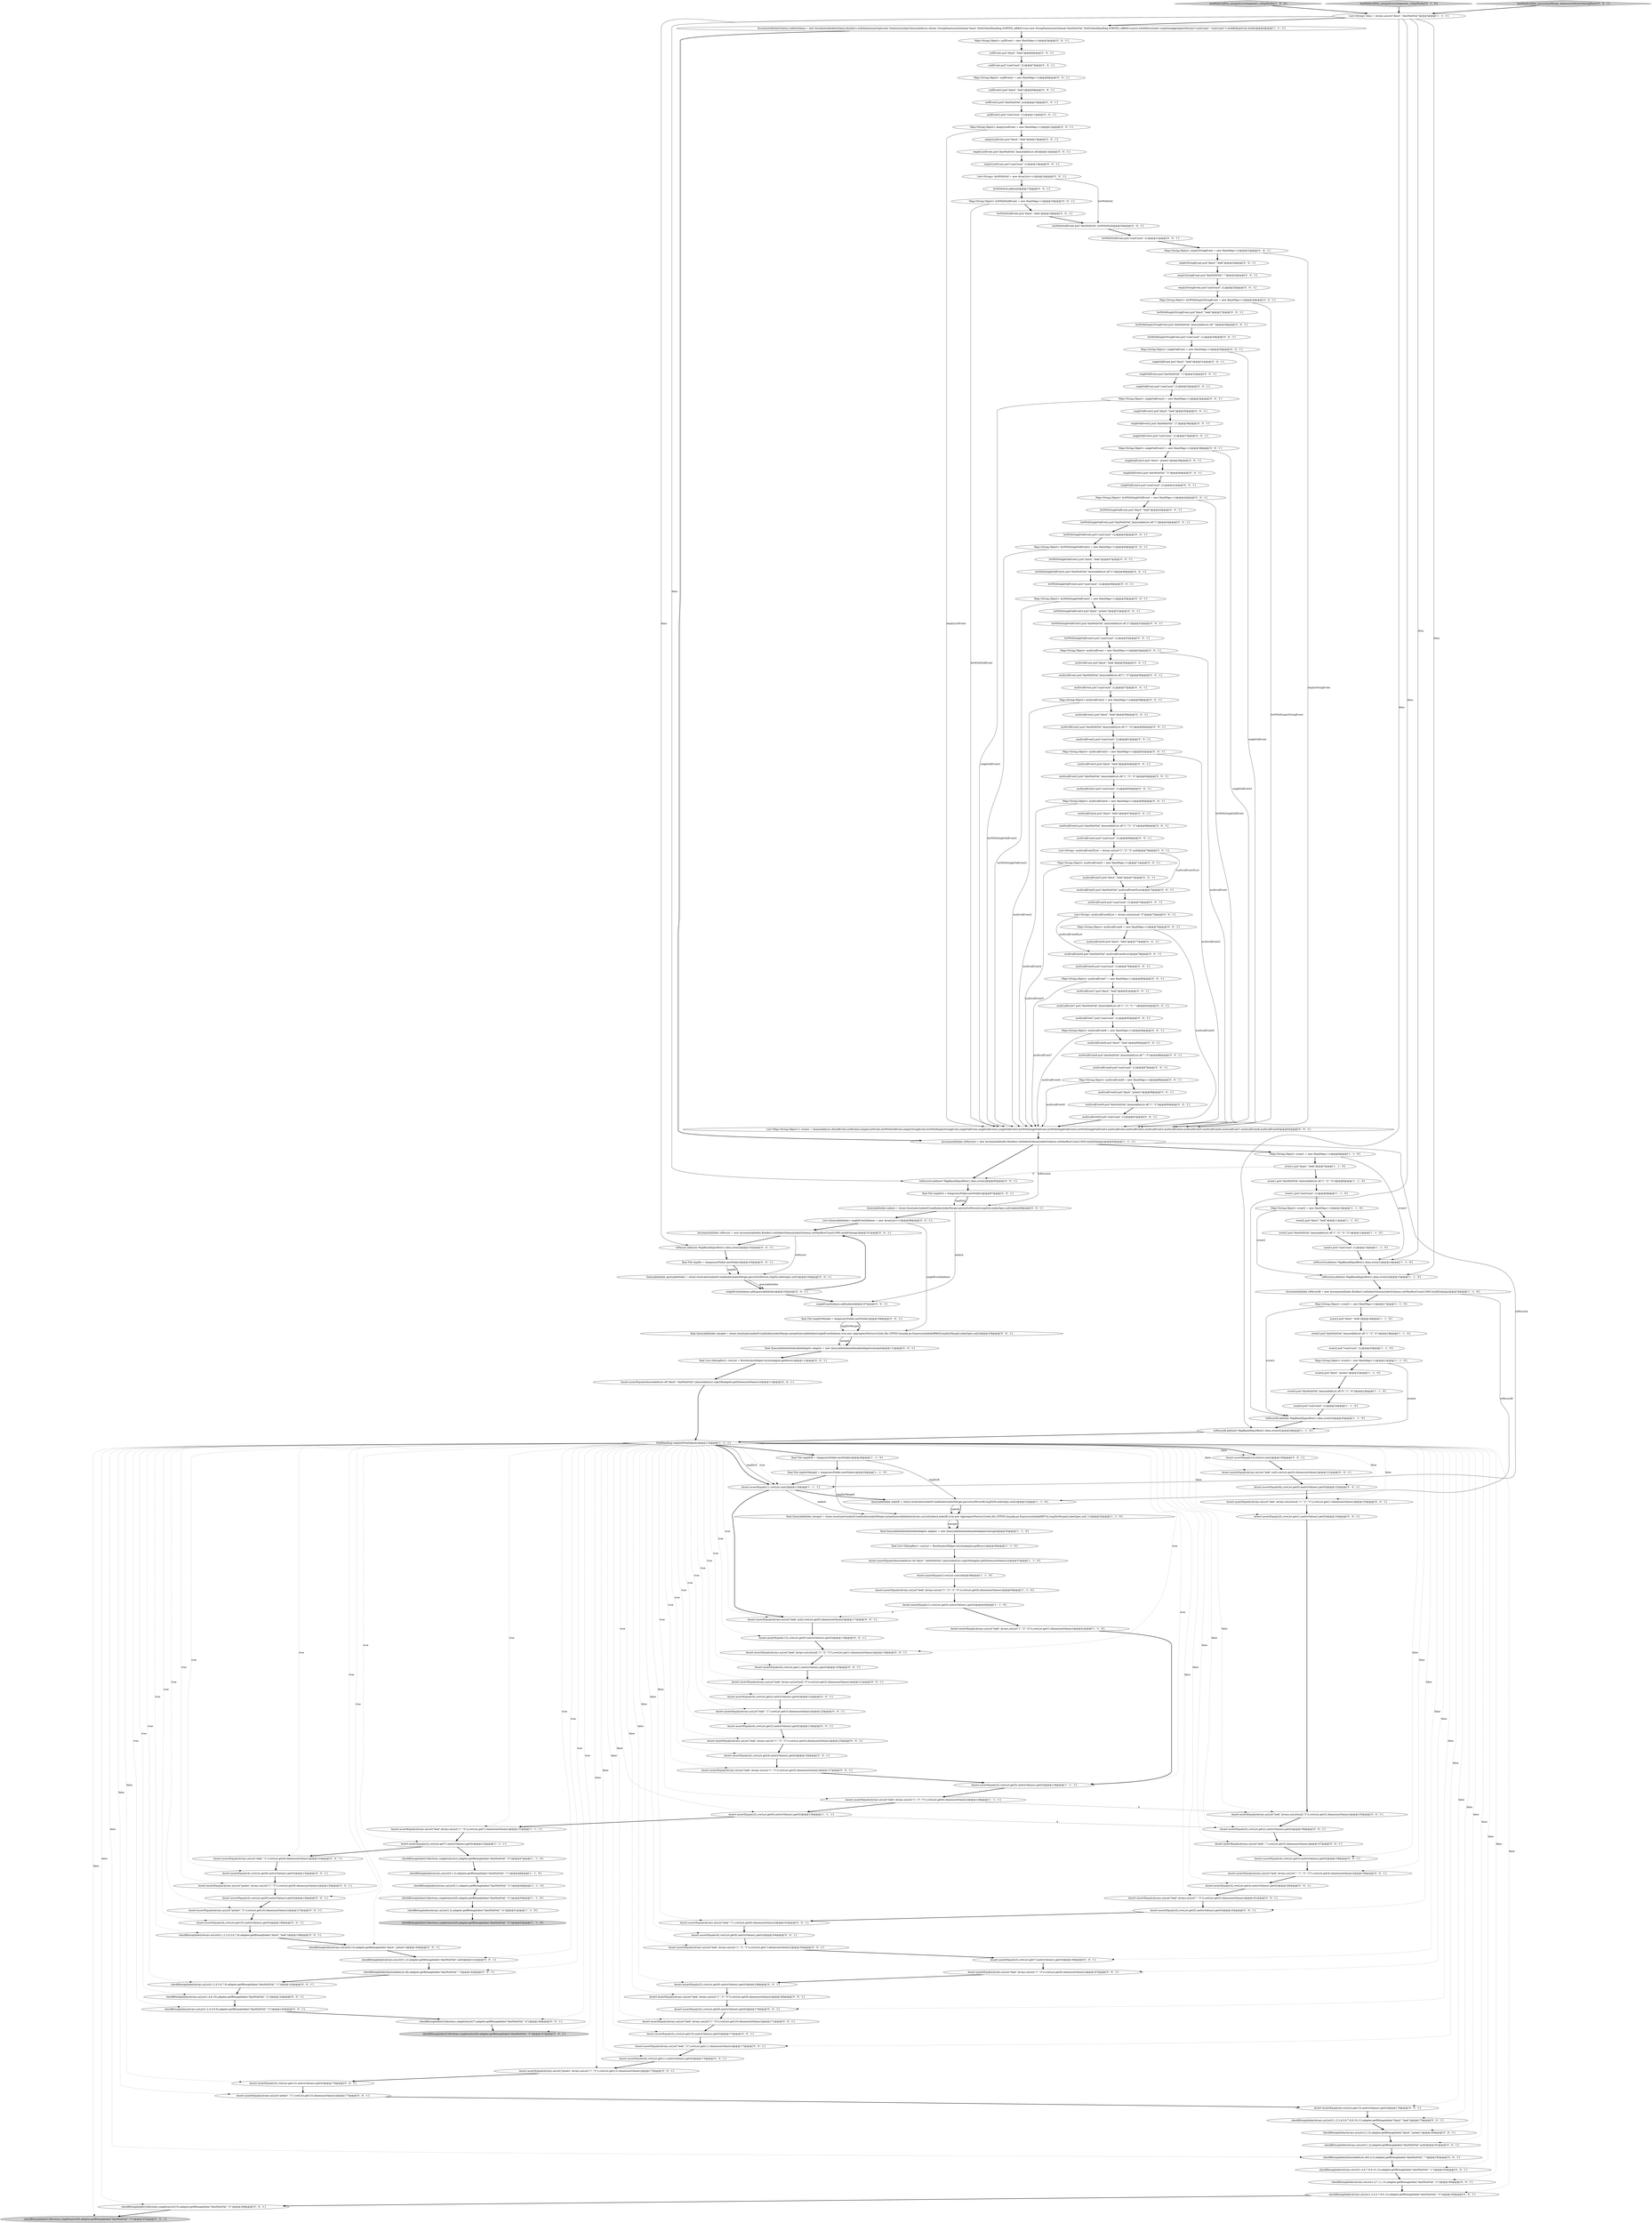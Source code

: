 digraph {
55 [style = filled, label = "multivalEvent3.put(\"dimA\",\"leek\")@@@63@@@['0', '0', '1']", fillcolor = white, shape = ellipse image = "AAA0AAABBB3BBB"];
47 [style = filled, label = "event4.put(\"dimA\",\"potato\")@@@22@@@['1', '1', '0']", fillcolor = white, shape = ellipse image = "AAA0AAABBB1BBB"];
79 [style = filled, label = "checkBitmapIndex(Arrays.asList(1,2,4,5,7,8,9,12),adapter.getBitmapIndex(\"dimMultiVal\",\"3\"))@@@185@@@['0', '0', '1']", fillcolor = white, shape = ellipse image = "AAA0AAABBB3BBB"];
133 [style = filled, label = "Map<String,Object> multivalEvent3 = new HashMap<>()@@@62@@@['0', '0', '1']", fillcolor = white, shape = ellipse image = "AAA0AAABBB3BBB"];
73 [style = filled, label = "Assert.assertEquals(Arrays.asList(\"leek\",Arrays.asList(\"1\",\"4\")),rowList.get(10).dimensionValues())@@@171@@@['0', '0', '1']", fillcolor = white, shape = ellipse image = "AAA0AAABBB3BBB"];
176 [style = filled, label = "checkBitmapIndex(ImmutableList.of(),adapter.getBitmapIndex(\"dimMultiVal\",\"\"))@@@142@@@['0', '0', '1']", fillcolor = white, shape = ellipse image = "AAA0AAABBB3BBB"];
157 [style = filled, label = "multivalEvent2.put(\"sumCount\",1L)@@@61@@@['0', '0', '1']", fillcolor = white, shape = ellipse image = "AAA0AAABBB3BBB"];
20 [style = filled, label = "Assert.assertEquals(ImmutableList.of(\"dimA\",\"dimMultiVal\"),ImmutableList.copyOf(adapter.getDimensionNames()))@@@37@@@['1', '1', '0']", fillcolor = white, shape = ellipse image = "AAA0AAABBB1BBB"];
33 [style = filled, label = "checkBitmapIndex(Arrays.asList(1,2),adapter.getBitmapIndex(\"dimMultiVal\",\"4\"))@@@51@@@['1', '1', '0']", fillcolor = white, shape = ellipse image = "AAA0AAABBB1BBB"];
94 [style = filled, label = "Assert.assertEquals(2L,rowList.get(1).metricValues().get(0))@@@154@@@['0', '0', '1']", fillcolor = white, shape = ellipse image = "AAA0AAABBB3BBB"];
4 [style = filled, label = "IncrementalIndexSchema indexSchema = new IncrementalIndexSchema.Builder().withDimensionsSpec(new DimensionsSpec(ImmutableList.of(new StringDimensionSchema(\"dimA\",MultiValueHandling.SORTED_ARRAY,true),new StringDimensionSchema(\"dimMultiVal\",MultiValueHandling.SORTED_ARRAY,true)))).withMetrics(new LongSumAggregatorFactory(\"sumCount\",\"sumCount\")).withRollup(true).build()@@@4@@@['1', '1', '1']", fillcolor = white, shape = ellipse image = "AAA0AAABBB1BBB"];
102 [style = filled, label = "final File tmpDirA = temporaryFolder.newFolder()@@@97@@@['0', '0', '1']", fillcolor = white, shape = ellipse image = "AAA0AAABBB3BBB"];
67 [style = filled, label = "multivalEvent6.put(\"sumCount\",1L)@@@79@@@['0', '0', '1']", fillcolor = white, shape = ellipse image = "AAA0AAABBB3BBB"];
139 [style = filled, label = "Assert.assertEquals(8L,rowList.get(0).metricValues().get(0))@@@152@@@['0', '0', '1']", fillcolor = white, shape = ellipse image = "AAA0AAABBB3BBB"];
109 [style = filled, label = "List<String> multivalEvent5List = Arrays.asList(\"1\",\"2\",\"3\",null)@@@70@@@['0', '0', '1']", fillcolor = white, shape = ellipse image = "AAA0AAABBB3BBB"];
71 [style = filled, label = "multivalEvent9.put(\"sumCount\",1L)@@@91@@@['0', '0', '1']", fillcolor = white, shape = ellipse image = "AAA0AAABBB3BBB"];
72 [style = filled, label = "Map<String,Object> listWithSingleValEvent2 = new HashMap<>()@@@46@@@['0', '0', '1']", fillcolor = white, shape = ellipse image = "AAA0AAABBB3BBB"];
189 [style = filled, label = "listWithSingleValEvent2.put(\"dimA\",\"leek\")@@@47@@@['0', '0', '1']", fillcolor = white, shape = ellipse image = "AAA0AAABBB3BBB"];
142 [style = filled, label = "singleEventIndexes.add(queryableIndex)@@@105@@@['0', '0', '1']", fillcolor = white, shape = ellipse image = "AAA0AAABBB3BBB"];
101 [style = filled, label = "Assert.assertEquals(4L,rowList.get(2).metricValues().get(0))@@@122@@@['0', '0', '1']", fillcolor = white, shape = ellipse image = "AAA0AAABBB3BBB"];
134 [style = filled, label = "Map<String,Object> multivalEvent8 = new HashMap<>()@@@84@@@['0', '0', '1']", fillcolor = white, shape = ellipse image = "AAA0AAABBB3BBB"];
164 [style = filled, label = "Map<String,Object> listWithSingleValEvent3 = new HashMap<>()@@@50@@@['0', '0', '1']", fillcolor = white, shape = ellipse image = "AAA0AAABBB3BBB"];
185 [style = filled, label = "List<QueryableIndex> singleEventIndexes = new ArrayList<>()@@@99@@@['0', '0', '1']", fillcolor = white, shape = ellipse image = "AAA0AAABBB3BBB"];
91 [style = filled, label = "Assert.assertEquals(Arrays.asList(\"leek\",Arrays.asList(\"1\",\"3\",\"5\")),rowList.get(9).dimensionValues())@@@169@@@['0', '0', '1']", fillcolor = white, shape = ellipse image = "AAA0AAABBB3BBB"];
208 [style = filled, label = "Assert.assertEquals(Arrays.asList(\"leek\",\"\"),rowList.get(3).dimensionValues())@@@157@@@['0', '0', '1']", fillcolor = white, shape = ellipse image = "AAA0AAABBB3BBB"];
183 [style = filled, label = "multivalEvent5.put(\"sumCount\",1L)@@@74@@@['0', '0', '1']", fillcolor = white, shape = ellipse image = "AAA0AAABBB3BBB"];
40 [style = filled, label = "checkBitmapIndex(Collections.singletonList(0),adapter.getBitmapIndex(\"dimMultiVal\",\"3\"))@@@50@@@['1', '1', '0']", fillcolor = white, shape = ellipse image = "AAA0AAABBB1BBB"];
70 [style = filled, label = "multivalEvent2.put(\"dimMultiVal\",ImmutableList.of(\"1\",\"4\"))@@@60@@@['0', '0', '1']", fillcolor = white, shape = ellipse image = "AAA0AAABBB3BBB"];
159 [style = filled, label = "Assert.assertEquals(Arrays.asList(\"potato\",Arrays.asList(\"1\",\"3\")),rowList.get(12).dimensionValues())@@@175@@@['0', '0', '1']", fillcolor = white, shape = ellipse image = "AAA0AAABBB3BBB"];
175 [style = filled, label = "Map<String,Object> multivalEvent6 = new HashMap<>()@@@76@@@['0', '0', '1']", fillcolor = white, shape = ellipse image = "AAA0AAABBB3BBB"];
41 [style = filled, label = "Map<String,Object> event2 = new HashMap<>()@@@10@@@['1', '1', '0']", fillcolor = white, shape = ellipse image = "AAA0AAABBB1BBB"];
161 [style = filled, label = "listWithSingleValEvent3.put(\"dimA\",\"potato\")@@@51@@@['0', '0', '1']", fillcolor = white, shape = ellipse image = "AAA0AAABBB3BBB"];
52 [style = filled, label = "Assert.assertEquals(4L,rowList.get(10).metricValues().get(0))@@@138@@@['0', '0', '1']", fillcolor = white, shape = ellipse image = "AAA0AAABBB3BBB"];
111 [style = filled, label = "Map<String,Object> multivalEvent7 = new HashMap<>()@@@80@@@['0', '0', '1']", fillcolor = white, shape = ellipse image = "AAA0AAABBB3BBB"];
194 [style = filled, label = "singleValEvent.put(\"sumCount\",1L)@@@33@@@['0', '0', '1']", fillcolor = white, shape = ellipse image = "AAA0AAABBB3BBB"];
154 [style = filled, label = "multivalEvent4.put(\"dimMultiVal\",ImmutableList.of(\"1\",\"2\",\"3\"))@@@68@@@['0', '0', '1']", fillcolor = white, shape = ellipse image = "AAA0AAABBB3BBB"];
77 [style = filled, label = "multivalEvent8.put(\"sumCount\",1L)@@@87@@@['0', '0', '1']", fillcolor = white, shape = ellipse image = "AAA0AAABBB3BBB"];
177 [style = filled, label = "multivalEvent2.put(\"dimA\",\"leek\")@@@59@@@['0', '0', '1']", fillcolor = white, shape = ellipse image = "AAA0AAABBB3BBB"];
61 [style = filled, label = "listWithSingleValEvent.put(\"dimMultiVal\",ImmutableList.of(\"1\"))@@@44@@@['0', '0', '1']", fillcolor = white, shape = ellipse image = "AAA0AAABBB3BBB"];
11 [style = filled, label = "checkBitmapIndex(Collections.singletonList(2),adapter.getBitmapIndex(\"dimMultiVal\",\"0\"))@@@47@@@['1', '1', '0']", fillcolor = white, shape = ellipse image = "AAA0AAABBB1BBB"];
196 [style = filled, label = "checkBitmapIndex(Arrays.asList(0,1,2,3,4,5,6,7,8),adapter.getBitmapIndex(\"dimA\",\"leek\"))@@@139@@@['0', '0', '1']", fillcolor = white, shape = ellipse image = "AAA0AAABBB3BBB"];
27 [style = filled, label = "testMultivalDim_mergeAcrossSegments_rollupWorks['1', '0', '0']", fillcolor = lightgray, shape = diamond image = "AAA0AAABBB1BBB"];
165 [style = filled, label = "Map<String,Object> listWithNullEvent = new HashMap<>()@@@18@@@['0', '0', '1']", fillcolor = white, shape = ellipse image = "AAA0AAABBB3BBB"];
168 [style = filled, label = "listWithNullEvent.put(\"dimMultiVal\",listWithNull)@@@20@@@['0', '0', '1']", fillcolor = white, shape = ellipse image = "AAA0AAABBB3BBB"];
86 [style = filled, label = "Map<String,Object> nullEvent = new HashMap<>()@@@5@@@['0', '0', '1']", fillcolor = white, shape = ellipse image = "AAA0AAABBB3BBB"];
214 [style = filled, label = "Map<String,Object> emptyListEvent = new HashMap<>()@@@12@@@['0', '0', '1']", fillcolor = white, shape = ellipse image = "AAA0AAABBB3BBB"];
13 [style = filled, label = "IncrementalIndex toPersistA = new IncrementalIndex.Builder().setIndexSchema(indexSchema).setMaxRowCount(1000).buildOnheap()@@@93@@@['1', '1', '1']", fillcolor = white, shape = ellipse image = "AAA0AAABBB1BBB"];
148 [style = filled, label = "singleValEvent3.put(\"dimMultiVal\",\"2\")@@@40@@@['0', '0', '1']", fillcolor = white, shape = ellipse image = "AAA0AAABBB3BBB"];
51 [style = filled, label = "listWithNullEvent.put(\"dimA\",\"leek\")@@@19@@@['0', '0', '1']", fillcolor = white, shape = ellipse image = "AAA0AAABBB3BBB"];
188 [style = filled, label = "multivalEvent7.put(\"dimA\",\"leek\")@@@81@@@['0', '0', '1']", fillcolor = white, shape = ellipse image = "AAA0AAABBB3BBB"];
18 [style = filled, label = "Map<String,Object> event4 = new HashMap<>()@@@21@@@['1', '1', '0']", fillcolor = white, shape = ellipse image = "AAA0AAABBB1BBB"];
116 [style = filled, label = "listWithSingleValEvent.put(\"sumCount\",1L)@@@45@@@['0', '0', '1']", fillcolor = white, shape = ellipse image = "AAA0AAABBB3BBB"];
166 [style = filled, label = "Assert.assertEquals(Arrays.asList(\"leek\",null),rowList.get(0).dimensionValues())@@@151@@@['0', '0', '1']", fillcolor = white, shape = ellipse image = "AAA0AAABBB3BBB"];
108 [style = filled, label = "Map<String,Object> singleValEvent = new HashMap<>()@@@30@@@['0', '0', '1']", fillcolor = white, shape = ellipse image = "AAA0AAABBB3BBB"];
26 [style = filled, label = "Assert.assertEquals(Arrays.asList(\"leek\",Arrays.asList(\"1\",\"4\")),rowList.get(7).dimensionValues())@@@131@@@['1', '1', '1']", fillcolor = white, shape = ellipse image = "AAA0AAABBB1BBB"];
140 [style = filled, label = "multivalEvent5.put(\"dimMultiVal\",multivalEvent5List)@@@73@@@['0', '0', '1']", fillcolor = white, shape = ellipse image = "AAA0AAABBB3BBB"];
149 [style = filled, label = "singleValEvent2.put(\"dimMultiVal\",\"2\")@@@36@@@['0', '0', '1']", fillcolor = white, shape = ellipse image = "AAA0AAABBB3BBB"];
198 [style = filled, label = "emptyStringEvent.put(\"dimMultiVal\",\"\")@@@24@@@['0', '0', '1']", fillcolor = white, shape = ellipse image = "AAA0AAABBB3BBB"];
171 [style = filled, label = "toPersistA.add(new MapBasedInputRow(1,dims,event))@@@95@@@['0', '0', '1']", fillcolor = white, shape = ellipse image = "AAA0AAABBB3BBB"];
59 [style = filled, label = "Map<String,Object> multivalEvent4 = new HashMap<>()@@@66@@@['0', '0', '1']", fillcolor = white, shape = ellipse image = "AAA0AAABBB3BBB"];
8 [style = filled, label = "event4.put(\"dimMultiVal\",ImmutableList.of(\"0\",\"1\",\"4\"))@@@23@@@['1', '1', '0']", fillcolor = white, shape = ellipse image = "AAA0AAABBB1BBB"];
76 [style = filled, label = "Assert.assertEquals(4L,rowList.get(1).metricValues().get(0))@@@120@@@['0', '0', '1']", fillcolor = white, shape = ellipse image = "AAA0AAABBB3BBB"];
103 [style = filled, label = "Assert.assertEquals(2L,rowList.get(7).metricValues().get(0))@@@166@@@['0', '0', '1']", fillcolor = white, shape = ellipse image = "AAA0AAABBB3BBB"];
174 [style = filled, label = "checkBitmapIndex(Arrays.asList(0,1,2,3,4,5,6,7,8,9,10,11),adapter.getBitmapIndex(\"dimA\",\"leek\"))@@@179@@@['0', '0', '1']", fillcolor = white, shape = ellipse image = "AAA0AAABBB3BBB"];
121 [style = filled, label = "Assert.assertEquals(4L,rowList.get(3).metricValues().get(0))@@@124@@@['0', '0', '1']", fillcolor = white, shape = ellipse image = "AAA0AAABBB3BBB"];
202 [style = filled, label = "checkBitmapIndex(Arrays.asList(1,2,4,5,6,9),adapter.getBitmapIndex(\"dimMultiVal\",\"3\"))@@@145@@@['0', '0', '1']", fillcolor = white, shape = ellipse image = "AAA0AAABBB3BBB"];
169 [style = filled, label = "listWithEmptyStringEvent.put(\"dimMultiVal\",ImmutableList.of(\"\"))@@@28@@@['0', '0', '1']", fillcolor = white, shape = ellipse image = "AAA0AAABBB3BBB"];
15 [style = filled, label = "Assert.assertEquals(11,rowList.size())@@@116@@@['1', '1', '1']", fillcolor = white, shape = ellipse image = "AAA0AAABBB1BBB"];
215 [style = filled, label = "List<String> listWithNull = new ArrayList<>()@@@16@@@['0', '0', '1']", fillcolor = white, shape = ellipse image = "AAA0AAABBB3BBB"];
96 [style = filled, label = "QueryableIndex indexA = closer.closeLater(indexIO.loadIndex(indexMerger.persist(toPersistA,tmpDirA,indexSpec,null)))@@@98@@@['0', '0', '1']", fillcolor = white, shape = ellipse image = "AAA0AAABBB3BBB"];
30 [style = filled, label = "Map<String,Object> event3 = new HashMap<>()@@@17@@@['1', '1', '0']", fillcolor = white, shape = ellipse image = "AAA0AAABBB1BBB"];
37 [style = filled, label = "final List<DebugRow> rowList = RowIteratorHelper.toList(adapter.getRows())@@@36@@@['1', '1', '0']", fillcolor = white, shape = ellipse image = "AAA0AAABBB1BBB"];
128 [style = filled, label = "listWithSingleValEvent3.put(\"sumCount\",1L)@@@53@@@['0', '0', '1']", fillcolor = white, shape = ellipse image = "AAA0AAABBB3BBB"];
63 [style = filled, label = "emptyStringEvent.put(\"dimA\",\"leek\")@@@23@@@['0', '0', '1']", fillcolor = white, shape = ellipse image = "AAA0AAABBB3BBB"];
83 [style = filled, label = "Assert.assertEquals(4L,rowList.get(6).metricValues().get(0))@@@164@@@['0', '0', '1']", fillcolor = white, shape = ellipse image = "AAA0AAABBB3BBB"];
74 [style = filled, label = "Assert.assertEquals(Arrays.asList(\"leek\",Arrays.asList(null,\"3\")),rowList.get(2).dimensionValues())@@@155@@@['0', '0', '1']", fillcolor = white, shape = ellipse image = "AAA0AAABBB3BBB"];
151 [style = filled, label = "Assert.assertEquals(Arrays.asList(\"potato\",\"2\"),rowList.get(10).dimensionValues())@@@137@@@['0', '0', '1']", fillcolor = white, shape = ellipse image = "AAA0AAABBB3BBB"];
22 [style = filled, label = "toPersistB.add(new MapBasedInputRow(1,dims,event4))@@@26@@@['1', '1', '0']", fillcolor = white, shape = ellipse image = "AAA0AAABBB1BBB"];
141 [style = filled, label = "multivalEvent9.put(\"dimMultiVal\",ImmutableList.of(\"1\",\"3\"))@@@90@@@['0', '0', '1']", fillcolor = white, shape = ellipse image = "AAA0AAABBB3BBB"];
98 [style = filled, label = "Assert.assertEquals(2L,rowList.get(9).metricValues().get(0))@@@170@@@['0', '0', '1']", fillcolor = white, shape = ellipse image = "AAA0AAABBB3BBB"];
75 [style = filled, label = "singleValEvent2.put(\"sumCount\",1L)@@@37@@@['0', '0', '1']", fillcolor = white, shape = ellipse image = "AAA0AAABBB3BBB"];
34 [style = filled, label = "toPersistA.add(new MapBasedInputRow(1,dims,event2))@@@15@@@['1', '1', '0']", fillcolor = white, shape = ellipse image = "AAA0AAABBB1BBB"];
213 [style = filled, label = "checkBitmapIndex(Arrays.asList(12,13),adapter.getBitmapIndex(\"dimA\",\"potato\"))@@@180@@@['0', '0', '1']", fillcolor = white, shape = ellipse image = "AAA0AAABBB3BBB"];
56 [style = filled, label = "listWithNull.add(null)@@@17@@@['0', '0', '1']", fillcolor = white, shape = ellipse image = "AAA0AAABBB3BBB"];
135 [style = filled, label = "Assert.assertEquals(2L,rowList.get(10).metricValues().get(0))@@@172@@@['0', '0', '1']", fillcolor = white, shape = ellipse image = "AAA0AAABBB3BBB"];
46 [style = filled, label = "Assert.assertEquals(2L,rowList.get(7).metricValues().get(0))@@@132@@@['1', '1', '1']", fillcolor = white, shape = ellipse image = "AAA0AAABBB1BBB"];
184 [style = filled, label = "Map<String,Object> multivalEvent5 = new HashMap<>()@@@71@@@['0', '0', '1']", fillcolor = white, shape = ellipse image = "AAA0AAABBB3BBB"];
217 [style = filled, label = "Assert.assertEquals(Arrays.asList(\"leek\",Arrays.asList(\"1\",\"3\")),rowList.get(5).dimensionValues())@@@127@@@['0', '0', '1']", fillcolor = white, shape = ellipse image = "AAA0AAABBB3BBB"];
69 [style = filled, label = "Assert.assertEquals(Arrays.asList(\"leek\",Arrays.asList(\"1\",\"3\")),rowList.get(8).dimensionValues())@@@167@@@['0', '0', '1']", fillcolor = white, shape = ellipse image = "AAA0AAABBB3BBB"];
35 [style = filled, label = "event4.put(\"sumCount\",1L)@@@24@@@['1', '1', '0']", fillcolor = white, shape = ellipse image = "AAA0AAABBB1BBB"];
153 [style = filled, label = "List<Map<String,Object>> events = ImmutableList.of(nullEvent,nullEvent2,emptyListEvent,listWithNullEvent,emptyStringEvent,listWithEmptyStringEvent,singleValEvent,singleValEvent2,singleValEvent3,listWithSingleValEvent,listWithSingleValEvent2,listWithSingleValEvent3,multivalEvent,multivalEvent2,multivalEvent3,multivalEvent4,multivalEvent5,multivalEvent6,multivalEvent7,multivalEvent8,multivalEvent9)@@@92@@@['0', '0', '1']", fillcolor = white, shape = ellipse image = "AAA0AAABBB3BBB"];
99 [style = filled, label = "singleEventIndexes.add(indexA)@@@107@@@['0', '0', '1']", fillcolor = white, shape = ellipse image = "AAA0AAABBB3BBB"];
87 [style = filled, label = "Assert.assertEquals(2L,rowList.get(5).metricValues().get(0))@@@162@@@['0', '0', '1']", fillcolor = white, shape = ellipse image = "AAA0AAABBB3BBB"];
160 [style = filled, label = "Assert.assertEquals(4L,rowList.get(8).metricValues().get(0))@@@134@@@['0', '0', '1']", fillcolor = white, shape = ellipse image = "AAA0AAABBB3BBB"];
104 [style = filled, label = "emptyListEvent.put(\"sumCount\",1L)@@@15@@@['0', '0', '1']", fillcolor = white, shape = ellipse image = "AAA0AAABBB3BBB"];
130 [style = filled, label = "checkBitmapIndex(Collections.singletonList(7),adapter.getBitmapIndex(\"dimMultiVal\",\"4\"))@@@146@@@['0', '0', '1']", fillcolor = white, shape = ellipse image = "AAA0AAABBB3BBB"];
136 [style = filled, label = "multivalEvent7.put(\"sumCount\",1L)@@@83@@@['0', '0', '1']", fillcolor = white, shape = ellipse image = "AAA0AAABBB3BBB"];
156 [style = filled, label = "Map<String,Object> nullEvent2 = new HashMap<>()@@@8@@@['0', '0', '1']", fillcolor = white, shape = ellipse image = "AAA0AAABBB3BBB"];
172 [style = filled, label = "Map<String,Object> multivalEvent2 = new HashMap<>()@@@58@@@['0', '0', '1']", fillcolor = white, shape = ellipse image = "AAA0AAABBB3BBB"];
49 [style = filled, label = "testMultivalDim_mergeAcrossSegments_rollupWorks['0', '1', '0']", fillcolor = lightgray, shape = diamond image = "AAA0AAABBB2BBB"];
124 [style = filled, label = "Assert.assertEquals(2L,rowList.get(4).metricValues().get(0))@@@126@@@['0', '0', '1']", fillcolor = white, shape = ellipse image = "AAA0AAABBB3BBB"];
178 [style = filled, label = "multivalEvent4.put(\"sumCount\",1L)@@@69@@@['0', '0', '1']", fillcolor = white, shape = ellipse image = "AAA0AAABBB3BBB"];
170 [style = filled, label = "Assert.assertEquals(12L,rowList.get(0).metricValues().get(0))@@@118@@@['0', '0', '1']", fillcolor = white, shape = ellipse image = "AAA0AAABBB3BBB"];
132 [style = filled, label = "Assert.assertEquals(Arrays.asList(\"leek\",\"1\"),rowList.get(3).dimensionValues())@@@123@@@['0', '0', '1']", fillcolor = white, shape = ellipse image = "AAA0AAABBB3BBB"];
199 [style = filled, label = "multivalEvent6.put(\"dimMultiVal\",multivalEvent6List)@@@78@@@['0', '0', '1']", fillcolor = white, shape = ellipse image = "AAA0AAABBB3BBB"];
32 [style = filled, label = "final QueryableIndexIndexableAdapter adapter = new QueryableIndexIndexableAdapter(merged)@@@35@@@['1', '1', '0']", fillcolor = white, shape = ellipse image = "AAA0AAABBB1BBB"];
10 [style = filled, label = "Assert.assertEquals(Arrays.asList(\"leek\",Arrays.asList(\"1\",\"2\",\"3\",\"5\")),rowList.get(0).dimensionValues())@@@39@@@['1', '1', '0']", fillcolor = white, shape = ellipse image = "AAA0AAABBB1BBB"];
9 [style = filled, label = "checkBitmapIndex(Collections.singletonList(0),adapter.getBitmapIndex(\"dimMultiVal\",\"5\"))@@@52@@@['1', '1', '0']", fillcolor = lightgray, shape = ellipse image = "AAA0AAABBB1BBB"];
82 [style = filled, label = "Assert.assertEquals(14,rowList.size())@@@150@@@['0', '0', '1']", fillcolor = white, shape = ellipse image = "AAA0AAABBB3BBB"];
3 [style = filled, label = "final File tmpDirMerged = temporaryFolder.newFolder()@@@29@@@['1', '1', '0']", fillcolor = white, shape = ellipse image = "AAA0AAABBB1BBB"];
158 [style = filled, label = "checkBitmapIndex(Arrays.asList(1,4,8,10),adapter.getBitmapIndex(\"dimMultiVal\",\"2\"))@@@144@@@['0', '0', '1']", fillcolor = white, shape = ellipse image = "AAA0AAABBB3BBB"];
114 [style = filled, label = "Map<String,Object> singleValEvent2 = new HashMap<>()@@@34@@@['0', '0', '1']", fillcolor = white, shape = ellipse image = "AAA0AAABBB3BBB"];
181 [style = filled, label = "multivalEvent8.put(\"dimMultiVal\",ImmutableList.of(\"\",\"3\"))@@@86@@@['0', '0', '1']", fillcolor = white, shape = ellipse image = "AAA0AAABBB3BBB"];
81 [style = filled, label = "final File tmpDirMerged = temporaryFolder.newFolder()@@@108@@@['0', '0', '1']", fillcolor = white, shape = ellipse image = "AAA0AAABBB3BBB"];
92 [style = filled, label = "Assert.assertEquals(Arrays.asList(\"leek\",\"2\"),rowList.get(11).dimensionValues())@@@173@@@['0', '0', '1']", fillcolor = white, shape = ellipse image = "AAA0AAABBB3BBB"];
115 [style = filled, label = "Assert.assertEquals(Arrays.asList(\"leek\",null),rowList.get(0).dimensionValues())@@@117@@@['0', '0', '1']", fillcolor = white, shape = ellipse image = "AAA0AAABBB3BBB"];
112 [style = filled, label = "multivalEvent9.put(\"dimA\",\"potato\")@@@89@@@['0', '0', '1']", fillcolor = white, shape = ellipse image = "AAA0AAABBB3BBB"];
129 [style = filled, label = "Assert.assertEquals(Arrays.asList(\"leek\",\"2\"),rowList.get(8).dimensionValues())@@@133@@@['0', '0', '1']", fillcolor = white, shape = ellipse image = "AAA0AAABBB3BBB"];
36 [style = filled, label = "event2.put(\"dimMultiVal\",ImmutableList.of(\"1\",\"2\",\"3\",\"5\"))@@@12@@@['1', '1', '0']", fillcolor = white, shape = ellipse image = "AAA0AAABBB1BBB"];
38 [style = filled, label = "event1.put(\"dimMultiVal\",ImmutableList.of(\"1\",\"2\",\"4\"))@@@8@@@['1', '1', '0']", fillcolor = white, shape = ellipse image = "AAA0AAABBB1BBB"];
186 [style = filled, label = "checkBitmapIndex(Arrays.asList(0,1,2),adapter.getBitmapIndex(\"dimMultiVal\",null))@@@181@@@['0', '0', '1']", fillcolor = white, shape = ellipse image = "AAA0AAABBB3BBB"];
64 [style = filled, label = "listWithSingleValEvent.put(\"dimA\",\"leek\")@@@43@@@['0', '0', '1']", fillcolor = white, shape = ellipse image = "AAA0AAABBB3BBB"];
62 [style = filled, label = "checkBitmapIndex(Arrays.asList(1,4,7,11,13),adapter.getBitmapIndex(\"dimMultiVal\",\"2\"))@@@184@@@['0', '0', '1']", fillcolor = white, shape = ellipse image = "AAA0AAABBB3BBB"];
216 [style = filled, label = "Map<String,Object> multivalEvent9 = new HashMap<>()@@@88@@@['0', '0', '1']", fillcolor = white, shape = ellipse image = "AAA0AAABBB3BBB"];
5 [style = filled, label = "Map<String,Object> event1 = new HashMap<>()@@@6@@@['1', '1', '0']", fillcolor = white, shape = ellipse image = "AAA0AAABBB1BBB"];
100 [style = filled, label = "IncrementalIndex toPersist = new IncrementalIndex.Builder().setIndexSchema(indexSchema).setMaxRowCount(1000).buildOnheap()@@@101@@@['0', '0', '1']", fillcolor = white, shape = ellipse image = "AAA0AAABBB3BBB"];
48 [style = filled, label = "event3.put(\"dimA\",\"leek\")@@@18@@@['1', '1', '0']", fillcolor = white, shape = ellipse image = "AAA0AAABBB1BBB"];
143 [style = filled, label = "Assert.assertEquals(4L,rowList.get(11).metricValues().get(0))@@@174@@@['0', '0', '1']", fillcolor = white, shape = ellipse image = "AAA0AAABBB3BBB"];
57 [style = filled, label = "multivalEvent3.put(\"sumCount\",1L)@@@65@@@['0', '0', '1']", fillcolor = white, shape = ellipse image = "AAA0AAABBB3BBB"];
2 [style = filled, label = "Assert.assertEquals(Arrays.asList(\"leek\",Arrays.asList(\"1\",\"2\",\"4\")),rowList.get(1).dimensionValues())@@@41@@@['1', '1', '0']", fillcolor = white, shape = ellipse image = "AAA0AAABBB1BBB"];
190 [style = filled, label = "final QueryableIndexIndexableAdapter adapter = new QueryableIndexIndexableAdapter(merged)@@@112@@@['0', '0', '1']", fillcolor = white, shape = ellipse image = "AAA0AAABBB3BBB"];
1 [style = filled, label = "final File tmpDirB = temporaryFolder.newFolder()@@@28@@@['1', '1', '0']", fillcolor = white, shape = ellipse image = "AAA0AAABBB1BBB"];
192 [style = filled, label = "checkBitmapIndex(Arrays.asList(9,10),adapter.getBitmapIndex(\"dimA\",\"potato\"))@@@140@@@['0', '0', '1']", fillcolor = white, shape = ellipse image = "AAA0AAABBB3BBB"];
204 [style = filled, label = "listWithEmptyStringEvent.put(\"sumCount\",1L)@@@29@@@['0', '0', '1']", fillcolor = white, shape = ellipse image = "AAA0AAABBB3BBB"];
173 [style = filled, label = "checkBitmapIndex(Collections.singletonList(9),adapter.getBitmapIndex(\"dimMultiVal\",\"5\"))@@@187@@@['0', '0', '1']", fillcolor = lightgray, shape = ellipse image = "AAA0AAABBB3BBB"];
180 [style = filled, label = "listWithNullEvent.put(\"sumCount\",1L)@@@21@@@['0', '0', '1']", fillcolor = white, shape = ellipse image = "AAA0AAABBB3BBB"];
211 [style = filled, label = "Map<String,Object> multivalEvent = new HashMap<>()@@@54@@@['0', '0', '1']", fillcolor = white, shape = ellipse image = "AAA0AAABBB3BBB"];
84 [style = filled, label = "listWithSingleValEvent2.put(\"dimMultiVal\",ImmutableList.of(\"2\"))@@@48@@@['0', '0', '1']", fillcolor = white, shape = ellipse image = "AAA0AAABBB3BBB"];
78 [style = filled, label = "multivalEvent.put(\"dimMultiVal\",ImmutableList.of(\"1\",\"3\"))@@@56@@@['0', '0', '1']", fillcolor = white, shape = ellipse image = "AAA0AAABBB3BBB"];
203 [style = filled, label = "Assert.assertEquals(4L,rowList.get(13).metricValues().get(0))@@@178@@@['0', '0', '1']", fillcolor = white, shape = ellipse image = "AAA0AAABBB3BBB"];
50 [style = filled, label = "Assert.assertEquals(Arrays.asList(\"leek\",Arrays.asList(\"1\",\"2\",\"3\")),rowList.get(4).dimensionValues())@@@125@@@['0', '0', '1']", fillcolor = white, shape = ellipse image = "AAA0AAABBB3BBB"];
85 [style = filled, label = "Assert.assertEquals(Arrays.asList(\"leek\",Arrays.asList(\"\",\"1\",\"2\",\"3\")),rowList.get(4).dimensionValues())@@@159@@@['0', '0', '1']", fillcolor = white, shape = ellipse image = "AAA0AAABBB3BBB"];
197 [style = filled, label = "multivalEvent7.put(\"dimMultiVal\",ImmutableList.of(\"1\",\"2\",\"3\",\"\"))@@@82@@@['0', '0', '1']", fillcolor = white, shape = ellipse image = "AAA0AAABBB3BBB"];
107 [style = filled, label = "Assert.assertEquals(2L,rowList.get(12).metricValues().get(0))@@@176@@@['0', '0', '1']", fillcolor = white, shape = ellipse image = "AAA0AAABBB3BBB"];
191 [style = filled, label = "final QueryableIndex merged = closer.closeLater(indexIO.loadIndex(indexMerger.mergeQueryableIndex(singleEventIndexes,true,new AggregatorFactory((((edu.fdu.CPPDG.tinypdg.pe.ExpressionInfo@8f9b5f,tmpDirMerged,indexSpec,null)))@@@109@@@['0', '0', '1']", fillcolor = white, shape = ellipse image = "AAA0AAABBB3BBB"];
7 [style = filled, label = "QueryableIndex indexB = closer.closeLater(indexIO.loadIndex(indexMerger.persist(toPersistB,tmpDirB,indexSpec,null)))@@@31@@@['1', '1', '0']", fillcolor = white, shape = ellipse image = "AAA0AAABBB1BBB"];
200 [style = filled, label = "Map<String,Object> listWithEmptyStringEvent = new HashMap<>()@@@26@@@['0', '0', '1']", fillcolor = white, shape = ellipse image = "AAA0AAABBB3BBB"];
117 [style = filled, label = "listWithEmptyStringEvent.put(\"dimA\",\"leek\")@@@27@@@['0', '0', '1']", fillcolor = white, shape = ellipse image = "AAA0AAABBB3BBB"];
90 [style = filled, label = "Assert.assertEquals(Arrays.asList(\"leek\",Arrays.asList(\"1\",\"2\",\"3\")),rowList.get(7).dimensionValues())@@@165@@@['0', '0', '1']", fillcolor = white, shape = ellipse image = "AAA0AAABBB3BBB"];
138 [style = filled, label = "multivalEvent5.put(\"dimA\",\"leek\")@@@72@@@['0', '0', '1']", fillcolor = white, shape = ellipse image = "AAA0AAABBB3BBB"];
28 [style = filled, label = "checkBitmapIndex(Arrays.asList(0,1),adapter.getBitmapIndex(\"dimMultiVal\",\"2\"))@@@49@@@['1', '1', '0']", fillcolor = white, shape = ellipse image = "AAA0AAABBB1BBB"];
162 [style = filled, label = "checkBitmapIndex(Arrays.asList(1,4,6,7,8,9,10,12),adapter.getBitmapIndex(\"dimMultiVal\",\"1\"))@@@183@@@['0', '0', '1']", fillcolor = white, shape = ellipse image = "AAA0AAABBB3BBB"];
179 [style = filled, label = "Assert.assertEquals(2L,rowList.get(2).metricValues().get(0))@@@156@@@['0', '0', '1']", fillcolor = white, shape = ellipse image = "AAA0AAABBB3BBB"];
43 [style = filled, label = "List<String> dims = Arrays.asList(\"dimA\",\"dimMultiVal\")@@@3@@@['1', '1', '1']", fillcolor = white, shape = ellipse image = "AAA0AAABBB1BBB"];
66 [style = filled, label = "List<String> multivalEvent6List = Arrays.asList(null,\"3\")@@@75@@@['0', '0', '1']", fillcolor = white, shape = ellipse image = "AAA0AAABBB3BBB"];
163 [style = filled, label = "Assert.assertEquals(2L,rowList.get(8).metricValues().get(0))@@@168@@@['0', '0', '1']", fillcolor = white, shape = ellipse image = "AAA0AAABBB3BBB"];
25 [style = filled, label = "event2.put(\"sumCount\",1L)@@@13@@@['1', '1', '0']", fillcolor = white, shape = ellipse image = "AAA0AAABBB1BBB"];
54 [style = filled, label = "singleValEvent3.put(\"dimA\",\"potato\")@@@39@@@['0', '0', '1']", fillcolor = white, shape = ellipse image = "AAA0AAABBB3BBB"];
23 [style = filled, label = "toPersistA.add(new MapBasedInputRow(1,dims,event1))@@@14@@@['1', '1', '0']", fillcolor = white, shape = ellipse image = "AAA0AAABBB1BBB"];
201 [style = filled, label = "QueryableIndex queryableIndex = closer.closeLater(indexIO.loadIndex(indexMerger.persist(toPersist,tmpDir,indexSpec,null)))@@@104@@@['0', '0', '1']", fillcolor = white, shape = ellipse image = "AAA0AAABBB3BBB"];
93 [style = filled, label = "final List<DebugRow> rowList = RowIteratorHelper.toList(adapter.getRows())@@@113@@@['0', '0', '1']", fillcolor = white, shape = ellipse image = "AAA0AAABBB3BBB"];
125 [style = filled, label = "singleValEvent3.put(\"sumCount\",1L)@@@41@@@['0', '0', '1']", fillcolor = white, shape = ellipse image = "AAA0AAABBB3BBB"];
122 [style = filled, label = "Map<String,Object> listWithSingleValEvent = new HashMap<>()@@@42@@@['0', '0', '1']", fillcolor = white, shape = ellipse image = "AAA0AAABBB3BBB"];
60 [style = filled, label = "multivalEvent3.put(\"dimMultiVal\",ImmutableList.of(\"1\",\"3\",\"5\"))@@@64@@@['0', '0', '1']", fillcolor = white, shape = ellipse image = "AAA0AAABBB3BBB"];
68 [style = filled, label = "singleValEvent.put(\"dimMultiVal\",\"1\")@@@32@@@['0', '0', '1']", fillcolor = white, shape = ellipse image = "AAA0AAABBB3BBB"];
127 [style = filled, label = "checkBitmapIndex(Arrays.asList(1,3,4,5,6,7,9),adapter.getBitmapIndex(\"dimMultiVal\",\"1\"))@@@143@@@['0', '0', '1']", fillcolor = white, shape = ellipse image = "AAA0AAABBB3BBB"];
137 [style = filled, label = "emptyStringEvent.put(\"sumCount\",1L)@@@25@@@['0', '0', '1']", fillcolor = white, shape = ellipse image = "AAA0AAABBB3BBB"];
206 [style = filled, label = "Assert.assertEquals(Arrays.asList(\"leek\",Arrays.asList(\"\",\"3\")),rowList.get(5).dimensionValues())@@@161@@@['0', '0', '1']", fillcolor = white, shape = ellipse image = "AAA0AAABBB3BBB"];
195 [style = filled, label = "multivalEvent4.put(\"dimA\",\"leek\")@@@67@@@['0', '0', '1']", fillcolor = white, shape = ellipse image = "AAA0AAABBB3BBB"];
146 [style = filled, label = "multivalEvent6.put(\"dimA\",\"leek\")@@@77@@@['0', '0', '1']", fillcolor = white, shape = ellipse image = "AAA0AAABBB3BBB"];
209 [style = filled, label = "emptyListEvent.put(\"dimA\",\"leek\")@@@13@@@['0', '0', '1']", fillcolor = white, shape = ellipse image = "AAA0AAABBB3BBB"];
17 [style = filled, label = "Assert.assertEquals(2L,rowList.get(6).metricValues().get(0))@@@130@@@['1', '1', '1']", fillcolor = white, shape = ellipse image = "AAA0AAABBB1BBB"];
53 [style = filled, label = "Assert.assertEquals(ImmutableList.of(\"dimA\",\"dimMultiVal\"),ImmutableList.copyOf(adapter.getDimensionNames()))@@@114@@@['0', '0', '1']", fillcolor = white, shape = ellipse image = "AAA0AAABBB3BBB"];
58 [style = filled, label = "nullEvent2.put(\"dimMultiVal\",null)@@@10@@@['0', '0', '1']", fillcolor = white, shape = ellipse image = "AAA0AAABBB3BBB"];
205 [style = filled, label = "Assert.assertEquals(Arrays.asList(\"leek\",Arrays.asList(null,\"1\",\"2\",\"3\")),rowList.get(1).dimensionValues())@@@119@@@['0', '0', '1']", fillcolor = white, shape = ellipse image = "AAA0AAABBB3BBB"];
42 [style = filled, label = "event3.put(\"dimMultiVal\",ImmutableList.of(\"1\",\"2\",\"4\"))@@@19@@@['1', '1', '0']", fillcolor = white, shape = ellipse image = "AAA0AAABBB1BBB"];
145 [style = filled, label = "Assert.assertEquals(2L,rowList.get(9).metricValues().get(0))@@@136@@@['0', '0', '1']", fillcolor = white, shape = ellipse image = "AAA0AAABBB3BBB"];
144 [style = filled, label = "Map<String,Object> singleValEvent3 = new HashMap<>()@@@38@@@['0', '0', '1']", fillcolor = white, shape = ellipse image = "AAA0AAABBB3BBB"];
120 [style = filled, label = "final File tmpDir = temporaryFolder.newFolder()@@@103@@@['0', '0', '1']", fillcolor = white, shape = ellipse image = "AAA0AAABBB3BBB"];
31 [style = filled, label = "toPersistB.add(new MapBasedInputRow(1,dims,event3))@@@25@@@['1', '1', '0']", fillcolor = white, shape = ellipse image = "AAA0AAABBB1BBB"];
147 [style = filled, label = "singleValEvent2.put(\"dimA\",\"leek\")@@@35@@@['0', '0', '1']", fillcolor = white, shape = ellipse image = "AAA0AAABBB3BBB"];
123 [style = filled, label = "nullEvent2.put(\"sumCount\",1L)@@@11@@@['0', '0', '1']", fillcolor = white, shape = ellipse image = "AAA0AAABBB3BBB"];
16 [style = filled, label = "Assert.assertEquals(2L,rowList.get(5).metricValues().get(0))@@@128@@@['1', '1', '1']", fillcolor = white, shape = ellipse image = "AAA0AAABBB1BBB"];
131 [style = filled, label = "toPersist.add(new MapBasedInputRow(1,dims,event))@@@102@@@['0', '0', '1']", fillcolor = white, shape = ellipse image = "AAA0AAABBB3BBB"];
14 [style = filled, label = "final QueryableIndex merged = closer.closeLater(indexIO.loadIndex(indexMerger.mergeQueryableIndex(Arrays.asList(indexA,indexB),true,new AggregatorFactory((((edu.fdu.CPPDG.tinypdg.pe.ExpressionInfo@8f9742,tmpDirMerged,indexSpec,null,-1)))@@@32@@@['1', '1', '0']", fillcolor = white, shape = ellipse image = "AAA0AAABBB1BBB"];
118 [style = filled, label = "nullEvent2.put(\"dimA\",\"leek\")@@@9@@@['0', '0', '1']", fillcolor = white, shape = ellipse image = "AAA0AAABBB3BBB"];
193 [style = filled, label = "emptyListEvent.put(\"dimMultiVal\",ImmutableList.of())@@@14@@@['0', '0', '1']", fillcolor = white, shape = ellipse image = "AAA0AAABBB3BBB"];
110 [style = filled, label = "listWithSingleValEvent2.put(\"sumCount\",1L)@@@49@@@['0', '0', '1']", fillcolor = white, shape = ellipse image = "AAA0AAABBB3BBB"];
95 [style = filled, label = "checkBitmapIndex(Collections.singletonList(10),adapter.getBitmapIndex(\"dimMultiVal\",\"4\"))@@@186@@@['0', '0', '1']", fillcolor = white, shape = ellipse image = "AAA0AAABBB3BBB"];
105 [style = filled, label = "Map<String,Object> emptyStringEvent = new HashMap<>()@@@22@@@['0', '0', '1']", fillcolor = white, shape = ellipse image = "AAA0AAABBB3BBB"];
150 [style = filled, label = "listWithSingleValEvent3.put(\"dimMultiVal\",ImmutableList.of(\"2\"))@@@52@@@['0', '0', '1']", fillcolor = white, shape = ellipse image = "AAA0AAABBB3BBB"];
210 [style = filled, label = "multivalEvent8.put(\"dimA\",\"leek\")@@@85@@@['0', '0', '1']", fillcolor = white, shape = ellipse image = "AAA0AAABBB3BBB"];
80 [style = filled, label = "checkBitmapIndex(Collections.singletonList(6),adapter.getBitmapIndex(\"dimMultiVal\",\"5\"))@@@147@@@['0', '0', '1']", fillcolor = lightgray, shape = ellipse image = "AAA0AAABBB3BBB"];
119 [style = filled, label = "Assert.assertEquals(Arrays.asList(\"potato\",Arrays.asList(\"1\",\"3\")),rowList.get(9).dimensionValues())@@@135@@@['0', '0', '1']", fillcolor = white, shape = ellipse image = "AAA0AAABBB3BBB"];
167 [style = filled, label = "checkBitmapIndex(ImmutableList.of(3,4,5),adapter.getBitmapIndex(\"dimMultiVal\",\"\"))@@@182@@@['0', '0', '1']", fillcolor = white, shape = ellipse image = "AAA0AAABBB3BBB"];
113 [style = filled, label = "Assert.assertEquals(Arrays.asList(\"potato\",\"2\"),rowList.get(13).dimensionValues())@@@177@@@['0', '0', '1']", fillcolor = white, shape = ellipse image = "AAA0AAABBB3BBB"];
126 [style = filled, label = "Assert.assertEquals(4L,rowList.get(3).metricValues().get(0))@@@158@@@['0', '0', '1']", fillcolor = white, shape = ellipse image = "AAA0AAABBB3BBB"];
65 [style = filled, label = "nullEvent.put(\"sumCount\",1L)@@@7@@@['0', '0', '1']", fillcolor = white, shape = ellipse image = "AAA0AAABBB3BBB"];
152 [style = filled, label = "nullEvent.put(\"dimA\",\"leek\")@@@6@@@['0', '0', '1']", fillcolor = white, shape = ellipse image = "AAA0AAABBB3BBB"];
24 [style = filled, label = "event1.put(\"sumCount\",1L)@@@9@@@['1', '1', '0']", fillcolor = white, shape = ellipse image = "AAA0AAABBB1BBB"];
97 [style = filled, label = "singleValEvent.put(\"dimA\",\"leek\")@@@31@@@['0', '0', '1']", fillcolor = white, shape = ellipse image = "AAA0AAABBB3BBB"];
0 [style = filled, label = "Assert.assertEquals(3,rowList.size())@@@38@@@['1', '1', '0']", fillcolor = white, shape = ellipse image = "AAA0AAABBB1BBB"];
155 [style = filled, label = "Assert.assertEquals(Arrays.asList(\"leek\",Arrays.asList(null,\"3\")),rowList.get(2).dimensionValues())@@@121@@@['0', '0', '1']", fillcolor = white, shape = ellipse image = "AAA0AAABBB3BBB"];
106 [style = filled, label = "Assert.assertEquals(2L,rowList.get(4).metricValues().get(0))@@@160@@@['0', '0', '1']", fillcolor = white, shape = ellipse image = "AAA0AAABBB3BBB"];
212 [style = filled, label = "Assert.assertEquals(Arrays.asList(\"leek\",Arrays.asList(null,\"1\",\"2\",\"3\")),rowList.get(1).dimensionValues())@@@153@@@['0', '0', '1']", fillcolor = white, shape = ellipse image = "AAA0AAABBB3BBB"];
39 [style = filled, label = "NullHandling.replaceWithDefault()@@@115@@@['1', '1', '1']", fillcolor = white, shape = diamond image = "AAA0AAABBB1BBB"];
182 [style = filled, label = "checkBitmapIndex(Arrays.asList(0,1,2),adapter.getBitmapIndex(\"dimMultiVal\",null))@@@141@@@['0', '0', '1']", fillcolor = white, shape = ellipse image = "AAA0AAABBB3BBB"];
89 [style = filled, label = "multivalEvent.put(\"dimA\",\"leek\")@@@55@@@['0', '0', '1']", fillcolor = white, shape = ellipse image = "AAA0AAABBB3BBB"];
187 [style = filled, label = "testMultivalDim_persistAndMerge_dimensionValueOrderingRules['0', '0', '1']", fillcolor = lightgray, shape = diamond image = "AAA0AAABBB3BBB"];
19 [style = filled, label = "event3.put(\"sumCount\",1L)@@@20@@@['1', '1', '0']", fillcolor = white, shape = ellipse image = "AAA0AAABBB1BBB"];
12 [style = filled, label = "Assert.assertEquals(Arrays.asList(\"leek\",Arrays.asList(\"1\",\"3\",\"5\")),rowList.get(6).dimensionValues())@@@129@@@['1', '1', '1']", fillcolor = white, shape = ellipse image = "AAA0AAABBB1BBB"];
21 [style = filled, label = "IncrementalIndex toPersistB = new IncrementalIndex.Builder().setIndexSchema(indexSchema).setMaxRowCount(1000).buildOnheap()@@@16@@@['1', '1', '0']", fillcolor = white, shape = ellipse image = "AAA0AAABBB1BBB"];
29 [style = filled, label = "Assert.assertEquals(1L,rowList.get(0).metricValues().get(0))@@@40@@@['1', '1', '0']", fillcolor = white, shape = ellipse image = "AAA0AAABBB1BBB"];
45 [style = filled, label = "event1.put(\"dimA\",\"leek\")@@@7@@@['1', '1', '0']", fillcolor = white, shape = ellipse image = "AAA0AAABBB1BBB"];
44 [style = filled, label = "event2.put(\"dimA\",\"leek\")@@@11@@@['1', '1', '0']", fillcolor = white, shape = ellipse image = "AAA0AAABBB1BBB"];
207 [style = filled, label = "multivalEvent.put(\"sumCount\",1L)@@@57@@@['0', '0', '1']", fillcolor = white, shape = ellipse image = "AAA0AAABBB3BBB"];
6 [style = filled, label = "checkBitmapIndex(Arrays.asList(0,1,2),adapter.getBitmapIndex(\"dimMultiVal\",\"1\"))@@@48@@@['1', '1', '0']", fillcolor = white, shape = ellipse image = "AAA0AAABBB1BBB"];
88 [style = filled, label = "Assert.assertEquals(Arrays.asList(\"leek\",\"1\"),rowList.get(6).dimensionValues())@@@163@@@['0', '0', '1']", fillcolor = white, shape = ellipse image = "AAA0AAABBB3BBB"];
100->201 [style = solid, label="toPersist"];
162->62 [style = bold, label=""];
98->73 [style = bold, label=""];
192->182 [style = bold, label=""];
81->191 [style = bold, label=""];
97->68 [style = bold, label=""];
167->162 [style = bold, label=""];
57->59 [style = bold, label=""];
148->125 [style = bold, label=""];
147->149 [style = bold, label=""];
53->39 [style = bold, label=""];
63->198 [style = bold, label=""];
134->210 [style = bold, label=""];
7->14 [style = bold, label=""];
45->38 [style = bold, label=""];
39->92 [style = dotted, label="false"];
116->72 [style = bold, label=""];
146->199 [style = bold, label=""];
172->177 [style = bold, label=""];
103->69 [style = bold, label=""];
83->90 [style = bold, label=""];
42->19 [style = bold, label=""];
2->16 [style = bold, label=""];
55->60 [style = bold, label=""];
26->46 [style = bold, label=""];
92->143 [style = bold, label=""];
17->179 [style = dashed, label="0"];
136->134 [style = bold, label=""];
39->80 [style = dotted, label="true"];
111->153 [style = solid, label="multivalEvent7"];
139->212 [style = bold, label=""];
185->191 [style = solid, label="singleEventIndexes"];
39->73 [style = dotted, label="false"];
39->115 [style = dotted, label="true"];
114->153 [style = solid, label="singleValEvent2"];
56->165 [style = bold, label=""];
215->56 [style = bold, label=""];
39->162 [style = dotted, label="false"];
86->152 [style = bold, label=""];
131->120 [style = bold, label=""];
15->115 [style = bold, label=""];
152->65 [style = bold, label=""];
124->217 [style = bold, label=""];
122->153 [style = solid, label="listWithSingleValEvent"];
107->113 [style = bold, label=""];
93->53 [style = bold, label=""];
191->190 [style = solid, label="merged"];
100->131 [style = bold, label=""];
190->93 [style = bold, label=""];
43->131 [style = solid, label="dims"];
207->172 [style = bold, label=""];
155->101 [style = bold, label=""];
117->169 [style = bold, label=""];
174->213 [style = bold, label=""];
205->76 [style = bold, label=""];
39->124 [style = dotted, label="true"];
95->173 [style = bold, label=""];
185->100 [style = bold, label=""];
120->201 [style = solid, label="tmpDir"];
64->61 [style = bold, label=""];
108->97 [style = bold, label=""];
140->183 [style = bold, label=""];
75->144 [style = bold, label=""];
102->96 [style = solid, label="tmpDirA"];
189->84 [style = bold, label=""];
15->7 [style = bold, label=""];
5->23 [style = solid, label="event1"];
39->174 [style = dotted, label="false"];
211->89 [style = bold, label=""];
112->141 [style = bold, label=""];
204->108 [style = bold, label=""];
33->9 [style = bold, label=""];
39->192 [style = dotted, label="true"];
46->11 [style = bold, label=""];
45->171 [style = dashed, label="0"];
39->196 [style = dotted, label="true"];
18->22 [style = solid, label="event4"];
151->52 [style = bold, label=""];
85->106 [style = bold, label=""];
87->88 [style = bold, label=""];
43->31 [style = solid, label="dims"];
164->153 [style = solid, label="listWithSingleValEvent3"];
159->107 [style = bold, label=""];
3->14 [style = solid, label="tmpDirMerged"];
41->44 [style = bold, label=""];
39->91 [style = dotted, label="false"];
39->217 [style = dotted, label="true"];
67->111 [style = bold, label=""];
198->137 [style = bold, label=""];
143->159 [style = bold, label=""];
20->0 [style = bold, label=""];
5->45 [style = bold, label=""];
39->135 [style = dotted, label="false"];
21->30 [style = bold, label=""];
183->66 [style = bold, label=""];
39->129 [style = dotted, label="true"];
39->159 [style = dotted, label="false"];
101->132 [style = bold, label=""];
12->74 [style = dashed, label="0"];
212->94 [style = bold, label=""];
29->2 [style = bold, label=""];
91->98 [style = bold, label=""];
39->94 [style = dotted, label="false"];
39->46 [style = dotted, label="true"];
182->176 [style = bold, label=""];
39->163 [style = dotted, label="false"];
35->31 [style = bold, label=""];
200->117 [style = bold, label=""];
15->14 [style = solid, label="indexA"];
39->106 [style = dotted, label="false"];
39->98 [style = dotted, label="false"];
175->146 [style = bold, label=""];
72->189 [style = bold, label=""];
105->63 [style = bold, label=""];
216->112 [style = bold, label=""];
133->153 [style = solid, label="multivalEvent3"];
164->161 [style = bold, label=""];
39->139 [style = dotted, label="false"];
36->25 [style = bold, label=""];
144->54 [style = bold, label=""];
201->142 [style = solid, label="queryableIndex"];
203->174 [style = bold, label=""];
186->167 [style = bold, label=""];
171->102 [style = bold, label=""];
21->7 [style = solid, label="toPersistB"];
68->194 [style = bold, label=""];
102->96 [style = bold, label=""];
39->90 [style = dotted, label="false"];
201->142 [style = bold, label=""];
27->43 [style = bold, label=""];
39->206 [style = dotted, label="false"];
90->103 [style = bold, label=""];
39->50 [style = dotted, label="true"];
169->204 [style = bold, label=""];
39->155 [style = dotted, label="true"];
8->35 [style = bold, label=""];
127->158 [style = bold, label=""];
40->33 [style = bold, label=""];
43->171 [style = solid, label="dims"];
202->130 [style = bold, label=""];
39->208 [style = dotted, label="false"];
14->32 [style = bold, label=""];
118->58 [style = bold, label=""];
39->12 [style = dotted, label="true"];
197->136 [style = bold, label=""];
114->147 [style = bold, label=""];
34->21 [style = bold, label=""];
17->26 [style = bold, label=""];
44->36 [style = bold, label=""];
31->22 [style = bold, label=""];
47->8 [style = bold, label=""];
39->166 [style = dotted, label="false"];
213->186 [style = bold, label=""];
52->196 [style = bold, label=""];
39->213 [style = dotted, label="false"];
49->43 [style = bold, label=""];
70->157 [style = bold, label=""];
46->129 [style = bold, label=""];
160->119 [style = bold, label=""];
39->15 [style = dotted, label="true"];
10->29 [style = bold, label=""];
145->151 [style = bold, label=""];
208->126 [style = bold, label=""];
132->121 [style = bold, label=""];
82->166 [style = bold, label=""];
137->200 [style = bold, label=""];
6->28 [style = bold, label=""];
39->83 [style = dotted, label="false"];
39->79 [style = dotted, label="false"];
109->140 [style = solid, label="multivalEvent5List"];
39->87 [style = dotted, label="false"];
126->85 [style = bold, label=""];
43->4 [style = bold, label=""];
133->55 [style = bold, label=""];
166->139 [style = bold, label=""];
50->124 [style = bold, label=""];
122->64 [style = bold, label=""];
1->7 [style = solid, label="tmpDirB"];
134->153 [style = solid, label="multivalEvent8"];
209->193 [style = bold, label=""];
128->211 [style = bold, label=""];
65->156 [style = bold, label=""];
88->83 [style = bold, label=""];
163->91 [style = bold, label=""];
142->100 [style = bold, label=""];
214->209 [style = bold, label=""];
62->79 [style = bold, label=""];
108->153 [style = solid, label="singleValEvent"];
39->26 [style = dotted, label="true"];
206->87 [style = bold, label=""];
39->145 [style = dotted, label="true"];
142->99 [style = bold, label=""];
73->135 [style = bold, label=""];
39->113 [style = dotted, label="false"];
177->70 [style = bold, label=""];
135->92 [style = bold, label=""];
111->188 [style = bold, label=""];
39->158 [style = dotted, label="true"];
39->173 [style = dotted, label="false"];
193->104 [style = bold, label=""];
180->105 [style = bold, label=""];
39->121 [style = dotted, label="true"];
168->180 [style = bold, label=""];
29->115 [style = dashed, label="0"];
13->5 [style = bold, label=""];
125->122 [style = bold, label=""];
7->14 [style = solid, label="indexB"];
129->160 [style = bold, label=""];
215->168 [style = solid, label="listWithNull"];
66->175 [style = bold, label=""];
39->74 [style = dotted, label="false"];
43->34 [style = solid, label="dims"];
39->176 [style = dotted, label="true"];
18->47 [style = bold, label=""];
38->24 [style = bold, label=""];
214->153 [style = solid, label="emptyListEvent"];
12->17 [style = bold, label=""];
1->3 [style = bold, label=""];
106->206 [style = bold, label=""];
43->22 [style = solid, label="dims"];
39->127 [style = dotted, label="true"];
156->118 [style = bold, label=""];
39->88 [style = dotted, label="false"];
39->205 [style = dotted, label="true"];
39->62 [style = dotted, label="false"];
141->71 [style = bold, label=""];
39->132 [style = dotted, label="true"];
199->67 [style = bold, label=""];
184->153 [style = solid, label="multivalEvent5"];
39->17 [style = dotted, label="true"];
121->50 [style = bold, label=""];
13->171 [style = bold, label=""];
138->140 [style = bold, label=""];
39->69 [style = dotted, label="false"];
39->82 [style = bold, label=""];
181->77 [style = bold, label=""];
39->82 [style = dotted, label="false"];
39->130 [style = dotted, label="true"];
170->205 [style = bold, label=""];
184->138 [style = bold, label=""];
39->179 [style = dotted, label="false"];
176->127 [style = bold, label=""];
14->32 [style = solid, label="merged"];
39->15 [style = solid, label="tmpDirA"];
78->207 [style = bold, label=""];
210->181 [style = bold, label=""];
179->208 [style = bold, label=""];
39->202 [style = dotted, label="true"];
59->195 [style = bold, label=""];
72->153 [style = solid, label="listWithSingleValEvent2"];
39->16 [style = dotted, label="true"];
115->170 [style = bold, label=""];
39->182 [style = dotted, label="true"];
41->34 [style = solid, label="event2"];
39->101 [style = dotted, label="true"];
69->163 [style = bold, label=""];
77->216 [style = bold, label=""];
23->34 [style = bold, label=""];
13->15 [style = solid, label="toPersistA"];
96->185 [style = bold, label=""];
51->168 [style = bold, label=""];
16->12 [style = bold, label=""];
4->86 [style = bold, label=""];
39->203 [style = dotted, label="false"];
211->153 [style = solid, label="multivalEvent"];
58->123 [style = bold, label=""];
96->99 [style = solid, label="indexA"];
32->37 [style = bold, label=""];
39->170 [style = dotted, label="true"];
172->153 [style = solid, label="multivalEvent2"];
150->128 [style = bold, label=""];
39->107 [style = dotted, label="false"];
149->75 [style = bold, label=""];
120->201 [style = bold, label=""];
109->184 [style = bold, label=""];
216->153 [style = solid, label="multivalEvent9"];
39->160 [style = dotted, label="true"];
104->215 [style = bold, label=""];
39->76 [style = dotted, label="true"];
110->164 [style = bold, label=""];
105->153 [style = solid, label="emptyStringEvent"];
165->51 [style = bold, label=""];
79->95 [style = bold, label=""];
157->133 [style = bold, label=""];
39->119 [style = dotted, label="true"];
19->18 [style = bold, label=""];
39->212 [style = dotted, label="false"];
113->203 [style = bold, label=""];
188->197 [style = bold, label=""];
144->153 [style = solid, label="singleValEvent3"];
158->202 [style = bold, label=""];
71->153 [style = bold, label=""];
13->96 [style = solid, label="toPersistA"];
60->57 [style = bold, label=""];
153->13 [style = bold, label=""];
99->81 [style = bold, label=""];
89->78 [style = bold, label=""];
119->145 [style = bold, label=""];
76->155 [style = bold, label=""];
39->85 [style = dotted, label="false"];
94->74 [style = bold, label=""];
4->13 [style = bold, label=""];
161->150 [style = bold, label=""];
39->151 [style = dotted, label="true"];
123->214 [style = bold, label=""];
187->43 [style = bold, label=""];
39->103 [style = dotted, label="false"];
24->41 [style = bold, label=""];
39->167 [style = dotted, label="false"];
66->199 [style = solid, label="multivalEvent6List"];
154->178 [style = bold, label=""];
22->39 [style = bold, label=""];
39->1 [style = bold, label=""];
39->95 [style = dotted, label="false"];
191->190 [style = bold, label=""];
81->191 [style = solid, label="tmpDirMerged"];
195->154 [style = bold, label=""];
39->186 [style = dotted, label="false"];
178->109 [style = bold, label=""];
74->179 [style = bold, label=""];
39->15 [style = bold, label=""];
28->40 [style = bold, label=""];
39->52 [style = dotted, label="true"];
84->110 [style = bold, label=""];
217->16 [style = bold, label=""];
196->192 [style = bold, label=""];
25->23 [style = bold, label=""];
200->153 [style = solid, label="listWithEmptyStringEvent"];
11->6 [style = bold, label=""];
37->20 [style = bold, label=""];
3->15 [style = bold, label=""];
48->42 [style = bold, label=""];
0->10 [style = bold, label=""];
165->153 [style = solid, label="listWithNullEvent"];
30->31 [style = solid, label="event3"];
43->23 [style = solid, label="dims"];
54->148 [style = bold, label=""];
194->114 [style = bold, label=""];
61->116 [style = bold, label=""];
30->48 [style = bold, label=""];
39->126 [style = dotted, label="false"];
39->143 [style = dotted, label="false"];
59->153 [style = solid, label="multivalEvent4"];
175->153 [style = solid, label="multivalEvent6"];
130->80 [style = bold, label=""];
}
